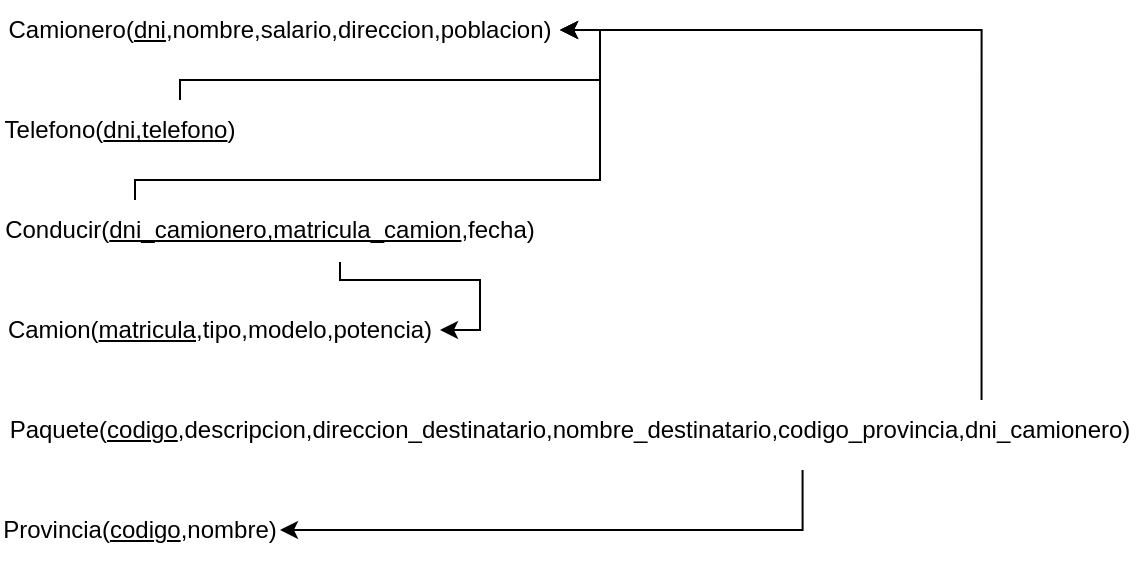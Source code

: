 <mxfile version="20.3.0" type="device"><diagram id="RvOtiv18iFQttMpt-lV9" name="Page-1"><mxGraphModel dx="1102" dy="685" grid="1" gridSize="10" guides="1" tooltips="1" connect="1" arrows="1" fold="1" page="1" pageScale="1" pageWidth="827" pageHeight="1169" math="0" shadow="0"><root><mxCell id="0"/><mxCell id="1" parent="0"/><mxCell id="AQWVcWUjsfRuQpT9_w8W-2" value="Camionero(&lt;u&gt;dni&lt;/u&gt;,nombre,salario,direccion,poblacion)" style="text;html=1;strokeColor=none;fillColor=none;align=center;verticalAlign=middle;whiteSpace=wrap;rounded=0;" vertex="1" parent="1"><mxGeometry x="40" y="40" width="280" height="30" as="geometry"/></mxCell><mxCell id="AQWVcWUjsfRuQpT9_w8W-4" style="edgeStyle=orthogonalEdgeStyle;rounded=0;orthogonalLoop=1;jettySize=auto;html=1;exitX=0.75;exitY=0;exitDx=0;exitDy=0;entryX=1;entryY=0.5;entryDx=0;entryDy=0;" edge="1" parent="1" source="AQWVcWUjsfRuQpT9_w8W-3" target="AQWVcWUjsfRuQpT9_w8W-2"><mxGeometry relative="1" as="geometry"><Array as="points"><mxPoint x="130" y="80"/><mxPoint x="340" y="80"/><mxPoint x="340" y="55"/></Array></mxGeometry></mxCell><mxCell id="AQWVcWUjsfRuQpT9_w8W-3" value="Telefono(&lt;u&gt;dni,telefono&lt;/u&gt;)" style="text;html=1;strokeColor=none;fillColor=none;align=center;verticalAlign=middle;whiteSpace=wrap;rounded=0;" vertex="1" parent="1"><mxGeometry x="40" y="90" width="120" height="30" as="geometry"/></mxCell><mxCell id="AQWVcWUjsfRuQpT9_w8W-5" value="Camion(&lt;u&gt;matricula&lt;/u&gt;,tipo,modelo,potencia)" style="text;html=1;strokeColor=none;fillColor=none;align=center;verticalAlign=middle;whiteSpace=wrap;rounded=0;" vertex="1" parent="1"><mxGeometry x="40" y="190" width="220" height="30" as="geometry"/></mxCell><mxCell id="AQWVcWUjsfRuQpT9_w8W-7" style="edgeStyle=orthogonalEdgeStyle;rounded=0;orthogonalLoop=1;jettySize=auto;html=1;entryX=1;entryY=0.5;entryDx=0;entryDy=0;" edge="1" parent="1" target="AQWVcWUjsfRuQpT9_w8W-5"><mxGeometry relative="1" as="geometry"><mxPoint x="210" y="171" as="sourcePoint"/><Array as="points"><mxPoint x="210" y="171"/><mxPoint x="210" y="180"/><mxPoint x="280" y="180"/><mxPoint x="280" y="205"/></Array></mxGeometry></mxCell><mxCell id="AQWVcWUjsfRuQpT9_w8W-8" style="edgeStyle=orthogonalEdgeStyle;rounded=0;orthogonalLoop=1;jettySize=auto;html=1;exitX=0.25;exitY=0;exitDx=0;exitDy=0;entryX=1;entryY=0.5;entryDx=0;entryDy=0;" edge="1" parent="1" source="AQWVcWUjsfRuQpT9_w8W-6" target="AQWVcWUjsfRuQpT9_w8W-2"><mxGeometry relative="1" as="geometry"><Array as="points"><mxPoint x="108" y="130"/><mxPoint x="340" y="130"/><mxPoint x="340" y="55"/></Array></mxGeometry></mxCell><mxCell id="AQWVcWUjsfRuQpT9_w8W-6" value="Conducir(&lt;u&gt;dni_camionero,matricula_camion&lt;/u&gt;,fecha)" style="text;html=1;strokeColor=none;fillColor=none;align=center;verticalAlign=middle;whiteSpace=wrap;rounded=0;" vertex="1" parent="1"><mxGeometry x="40" y="140" width="270" height="30" as="geometry"/></mxCell><mxCell id="AQWVcWUjsfRuQpT9_w8W-11" style="edgeStyle=orthogonalEdgeStyle;rounded=0;orthogonalLoop=1;jettySize=auto;html=1;exitX=0.704;exitY=1.167;exitDx=0;exitDy=0;entryX=1;entryY=0.5;entryDx=0;entryDy=0;exitPerimeter=0;" edge="1" parent="1" source="AQWVcWUjsfRuQpT9_w8W-9" target="AQWVcWUjsfRuQpT9_w8W-10"><mxGeometry relative="1" as="geometry"/></mxCell><mxCell id="AQWVcWUjsfRuQpT9_w8W-12" style="edgeStyle=orthogonalEdgeStyle;rounded=0;orthogonalLoop=1;jettySize=auto;html=1;exitX=0.861;exitY=0;exitDx=0;exitDy=0;entryX=1;entryY=0.5;entryDx=0;entryDy=0;exitPerimeter=0;" edge="1" parent="1" source="AQWVcWUjsfRuQpT9_w8W-9" target="AQWVcWUjsfRuQpT9_w8W-2"><mxGeometry relative="1" as="geometry"/></mxCell><mxCell id="AQWVcWUjsfRuQpT9_w8W-9" value="Paquete(&lt;u&gt;codigo&lt;/u&gt;,descripcion,direccion_destinatario,nombre_destinatario,codigo_provincia,dni_camionero)" style="text;html=1;strokeColor=none;fillColor=none;align=center;verticalAlign=middle;whiteSpace=wrap;rounded=0;" vertex="1" parent="1"><mxGeometry x="40" y="240" width="570" height="30" as="geometry"/></mxCell><mxCell id="AQWVcWUjsfRuQpT9_w8W-10" value="Provincia(&lt;u&gt;codigo&lt;/u&gt;,nombre)" style="text;html=1;strokeColor=none;fillColor=none;align=center;verticalAlign=middle;whiteSpace=wrap;rounded=0;" vertex="1" parent="1"><mxGeometry x="40" y="290" width="140" height="30" as="geometry"/></mxCell></root></mxGraphModel></diagram></mxfile>
